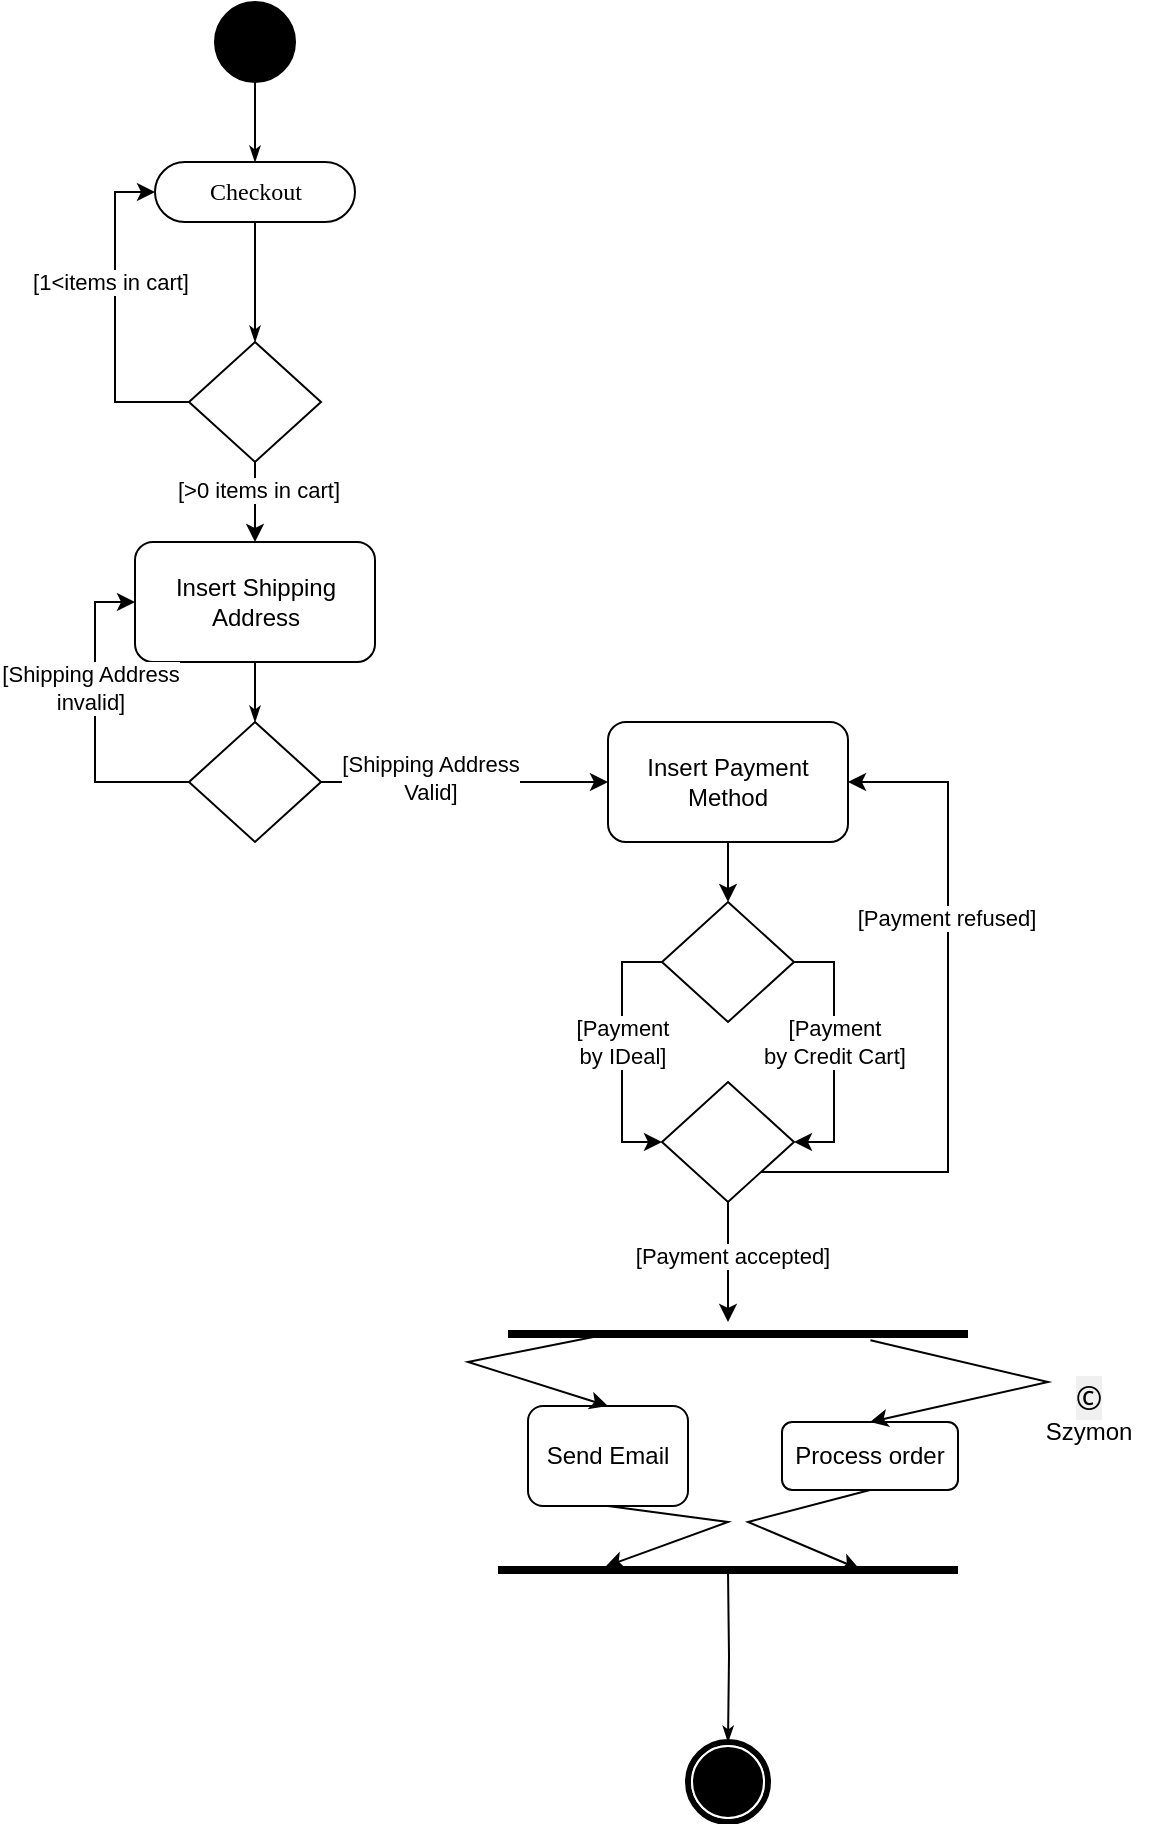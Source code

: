 <mxfile version="24.7.17">
  <diagram name="Page-1" id="0783ab3e-0a74-02c8-0abd-f7b4e66b4bec">
    <mxGraphModel dx="819" dy="426" grid="1" gridSize="10" guides="1" tooltips="1" connect="1" arrows="1" fold="1" page="1" pageScale="1" pageWidth="850" pageHeight="1100" background="none" math="0" shadow="0">
      <root>
        <mxCell id="0" />
        <mxCell id="1" parent="0" />
        <mxCell id="U-Rq0Vjozz2yiy6B-r0v-24" style="edgeStyle=orthogonalEdgeStyle;rounded=0;html=1;labelBackgroundColor=none;startArrow=none;startFill=0;startSize=5;endArrow=classicThin;endFill=1;endSize=5;jettySize=auto;orthogonalLoop=1;strokeWidth=1;fontFamily=Verdana;fontSize=12" edge="1" parent="1" source="U-Rq0Vjozz2yiy6B-r0v-25" target="U-Rq0Vjozz2yiy6B-r0v-26">
          <mxGeometry relative="1" as="geometry" />
        </mxCell>
        <mxCell id="U-Rq0Vjozz2yiy6B-r0v-25" value="" style="ellipse;whiteSpace=wrap;html=1;rounded=0;shadow=0;comic=0;labelBackgroundColor=none;strokeWidth=1;fillColor=#000000;fontFamily=Verdana;fontSize=12;align=center;" vertex="1" parent="1">
          <mxGeometry x="373.5" y="30" width="40" height="40" as="geometry" />
        </mxCell>
        <mxCell id="U-Rq0Vjozz2yiy6B-r0v-26" value="Checkout" style="rounded=1;whiteSpace=wrap;html=1;shadow=0;comic=0;labelBackgroundColor=none;strokeWidth=1;fontFamily=Verdana;fontSize=12;align=center;arcSize=50;" vertex="1" parent="1">
          <mxGeometry x="343.5" y="110" width="100" height="30" as="geometry" />
        </mxCell>
        <mxCell id="U-Rq0Vjozz2yiy6B-r0v-52" style="edgeStyle=orthogonalEdgeStyle;rounded=0;html=1;entryX=0.5;entryY=0;labelBackgroundColor=none;startArrow=none;startFill=0;startSize=5;endArrow=classicThin;endFill=1;endSize=5;jettySize=auto;orthogonalLoop=1;strokeWidth=1;fontFamily=Verdana;fontSize=12" edge="1" parent="1" source="U-Rq0Vjozz2yiy6B-r0v-26">
          <mxGeometry relative="1" as="geometry">
            <Array as="points">
              <mxPoint x="394" y="165" />
            </Array>
            <mxPoint x="393.5" y="200" as="targetPoint" />
          </mxGeometry>
        </mxCell>
        <mxCell id="U-Rq0Vjozz2yiy6B-r0v-61" value="" style="edgeStyle=orthogonalEdgeStyle;rounded=0;orthogonalLoop=1;jettySize=auto;html=1;entryX=0.5;entryY=0;entryDx=0;entryDy=0;" edge="1" parent="1" source="U-Rq0Vjozz2yiy6B-r0v-59" target="U-Rq0Vjozz2yiy6B-r0v-65">
          <mxGeometry relative="1" as="geometry">
            <mxPoint x="393.5" y="320" as="targetPoint" />
          </mxGeometry>
        </mxCell>
        <mxCell id="U-Rq0Vjozz2yiy6B-r0v-62" value="[&amp;gt;0 items in cart]" style="edgeLabel;html=1;align=center;verticalAlign=middle;resizable=0;points=[];" vertex="1" connectable="0" parent="U-Rq0Vjozz2yiy6B-r0v-61">
          <mxGeometry x="-0.302" relative="1" as="geometry">
            <mxPoint x="1" as="offset" />
          </mxGeometry>
        </mxCell>
        <mxCell id="U-Rq0Vjozz2yiy6B-r0v-63" style="edgeStyle=orthogonalEdgeStyle;rounded=0;orthogonalLoop=1;jettySize=auto;html=1;exitX=0;exitY=0.5;exitDx=0;exitDy=0;entryX=0;entryY=0.5;entryDx=0;entryDy=0;" edge="1" parent="1" source="U-Rq0Vjozz2yiy6B-r0v-59" target="U-Rq0Vjozz2yiy6B-r0v-26">
          <mxGeometry relative="1" as="geometry" />
        </mxCell>
        <mxCell id="U-Rq0Vjozz2yiy6B-r0v-64" value="&lt;div&gt;[1&amp;lt;items in cart]&lt;/div&gt;" style="edgeLabel;html=1;align=center;verticalAlign=middle;resizable=0;points=[];" vertex="1" connectable="0" parent="U-Rq0Vjozz2yiy6B-r0v-63">
          <mxGeometry x="0.309" y="1" relative="1" as="geometry">
            <mxPoint x="-2" y="9" as="offset" />
          </mxGeometry>
        </mxCell>
        <mxCell id="U-Rq0Vjozz2yiy6B-r0v-59" value="" style="rhombus;whiteSpace=wrap;html=1;" vertex="1" parent="1">
          <mxGeometry x="360.5" y="200" width="66" height="60" as="geometry" />
        </mxCell>
        <mxCell id="U-Rq0Vjozz2yiy6B-r0v-65" value="Insert Shipping Address" style="rounded=1;whiteSpace=wrap;html=1;" vertex="1" parent="1">
          <mxGeometry x="333.5" y="300" width="120" height="60" as="geometry" />
        </mxCell>
        <mxCell id="U-Rq0Vjozz2yiy6B-r0v-66" style="edgeStyle=orthogonalEdgeStyle;rounded=0;html=1;entryX=0.5;entryY=0;labelBackgroundColor=none;startArrow=none;startFill=0;startSize=5;endArrow=classicThin;endFill=1;endSize=5;jettySize=auto;orthogonalLoop=1;strokeWidth=1;fontFamily=Verdana;fontSize=12;exitX=0.5;exitY=1;exitDx=0;exitDy=0;entryDx=0;entryDy=0;" edge="1" parent="1" source="U-Rq0Vjozz2yiy6B-r0v-65" target="U-Rq0Vjozz2yiy6B-r0v-69">
          <mxGeometry relative="1" as="geometry">
            <mxPoint x="384" y="375" as="sourcePoint" />
            <mxPoint x="383.5" y="435" as="targetPoint" />
          </mxGeometry>
        </mxCell>
        <mxCell id="U-Rq0Vjozz2yiy6B-r0v-67" style="edgeStyle=orthogonalEdgeStyle;rounded=0;orthogonalLoop=1;jettySize=auto;html=1;exitX=0;exitY=0.5;exitDx=0;exitDy=0;entryX=0;entryY=0.5;entryDx=0;entryDy=0;" edge="1" parent="1" source="U-Rq0Vjozz2yiy6B-r0v-69" target="U-Rq0Vjozz2yiy6B-r0v-65">
          <mxGeometry relative="1" as="geometry">
            <mxPoint x="334" y="360" as="targetPoint" />
          </mxGeometry>
        </mxCell>
        <mxCell id="U-Rq0Vjozz2yiy6B-r0v-68" value="[Shipping Address&lt;div&gt;invalid]&lt;br&gt;&lt;/div&gt;" style="edgeLabel;html=1;align=center;verticalAlign=middle;resizable=0;points=[];" vertex="1" connectable="0" parent="U-Rq0Vjozz2yiy6B-r0v-67">
          <mxGeometry x="0.309" y="1" relative="1" as="geometry">
            <mxPoint x="-2" y="9" as="offset" />
          </mxGeometry>
        </mxCell>
        <mxCell id="U-Rq0Vjozz2yiy6B-r0v-71" value="" style="edgeStyle=orthogonalEdgeStyle;rounded=0;orthogonalLoop=1;jettySize=auto;html=1;" edge="1" parent="1" source="U-Rq0Vjozz2yiy6B-r0v-69" target="U-Rq0Vjozz2yiy6B-r0v-70">
          <mxGeometry relative="1" as="geometry" />
        </mxCell>
        <mxCell id="U-Rq0Vjozz2yiy6B-r0v-72" value="&lt;div&gt;[Shipping Address&lt;/div&gt;&lt;div&gt;Valid]&lt;/div&gt;" style="edgeLabel;html=1;align=center;verticalAlign=middle;resizable=0;points=[];" vertex="1" connectable="0" parent="U-Rq0Vjozz2yiy6B-r0v-71">
          <mxGeometry x="-0.25" y="2" relative="1" as="geometry">
            <mxPoint as="offset" />
          </mxGeometry>
        </mxCell>
        <mxCell id="U-Rq0Vjozz2yiy6B-r0v-69" value="" style="rhombus;whiteSpace=wrap;html=1;" vertex="1" parent="1">
          <mxGeometry x="360.5" y="390" width="66" height="60" as="geometry" />
        </mxCell>
        <mxCell id="U-Rq0Vjozz2yiy6B-r0v-77" value="" style="edgeStyle=orthogonalEdgeStyle;rounded=0;orthogonalLoop=1;jettySize=auto;html=1;" edge="1" parent="1" source="U-Rq0Vjozz2yiy6B-r0v-70" target="U-Rq0Vjozz2yiy6B-r0v-76">
          <mxGeometry relative="1" as="geometry" />
        </mxCell>
        <mxCell id="U-Rq0Vjozz2yiy6B-r0v-70" value="&lt;div&gt;Insert Payment&lt;/div&gt;&lt;div&gt;Method&lt;br&gt;&lt;/div&gt;" style="rounded=1;whiteSpace=wrap;html=1;" vertex="1" parent="1">
          <mxGeometry x="570" y="390" width="120" height="60" as="geometry" />
        </mxCell>
        <mxCell id="U-Rq0Vjozz2yiy6B-r0v-79" value="" style="edgeStyle=orthogonalEdgeStyle;rounded=0;orthogonalLoop=1;jettySize=auto;html=1;entryX=0;entryY=0.5;entryDx=0;entryDy=0;exitX=0;exitY=0.5;exitDx=0;exitDy=0;" edge="1" parent="1" source="U-Rq0Vjozz2yiy6B-r0v-76" target="U-Rq0Vjozz2yiy6B-r0v-85">
          <mxGeometry relative="1" as="geometry">
            <mxPoint x="485.0" y="560" as="targetPoint" />
          </mxGeometry>
        </mxCell>
        <mxCell id="U-Rq0Vjozz2yiy6B-r0v-83" value="&lt;div&gt;[Payment&lt;/div&gt;&lt;div&gt;by IDeal]&lt;br&gt;&lt;/div&gt;" style="edgeLabel;html=1;align=center;verticalAlign=middle;resizable=0;points=[];" vertex="1" connectable="0" parent="U-Rq0Vjozz2yiy6B-r0v-79">
          <mxGeometry x="-0.373" relative="1" as="geometry">
            <mxPoint y="19" as="offset" />
          </mxGeometry>
        </mxCell>
        <mxCell id="U-Rq0Vjozz2yiy6B-r0v-81" value="[Payment&lt;div&gt;by Credit Cart]&lt;br&gt;&lt;/div&gt;" style="edgeStyle=orthogonalEdgeStyle;rounded=0;orthogonalLoop=1;jettySize=auto;html=1;entryX=1;entryY=0.5;entryDx=0;entryDy=0;exitX=1;exitY=0.5;exitDx=0;exitDy=0;" edge="1" parent="1" source="U-Rq0Vjozz2yiy6B-r0v-76" target="U-Rq0Vjozz2yiy6B-r0v-85">
          <mxGeometry x="-0.077" relative="1" as="geometry">
            <mxPoint x="690.0" y="560" as="targetPoint" />
            <mxPoint as="offset" />
          </mxGeometry>
        </mxCell>
        <mxCell id="U-Rq0Vjozz2yiy6B-r0v-76" value="" style="rhombus;whiteSpace=wrap;html=1;" vertex="1" parent="1">
          <mxGeometry x="597" y="480" width="66" height="60" as="geometry" />
        </mxCell>
        <mxCell id="U-Rq0Vjozz2yiy6B-r0v-88" value="" style="edgeStyle=orthogonalEdgeStyle;rounded=0;orthogonalLoop=1;jettySize=auto;html=1;entryX=1;entryY=0.5;entryDx=0;entryDy=0;exitX=1;exitY=1;exitDx=0;exitDy=0;" edge="1" parent="1" source="U-Rq0Vjozz2yiy6B-r0v-85" target="U-Rq0Vjozz2yiy6B-r0v-70">
          <mxGeometry relative="1" as="geometry">
            <mxPoint x="808.97" y="620" as="sourcePoint" />
            <mxPoint x="759.97" y="420" as="targetPoint" />
            <Array as="points">
              <mxPoint x="740" y="615" />
              <mxPoint x="740" y="420" />
            </Array>
          </mxGeometry>
        </mxCell>
        <mxCell id="U-Rq0Vjozz2yiy6B-r0v-89" value="[Payment refused]" style="edgeLabel;html=1;align=center;verticalAlign=middle;resizable=0;points=[];" vertex="1" connectable="0" parent="U-Rq0Vjozz2yiy6B-r0v-88">
          <mxGeometry x="0.302" y="1" relative="1" as="geometry">
            <mxPoint as="offset" />
          </mxGeometry>
        </mxCell>
        <mxCell id="U-Rq0Vjozz2yiy6B-r0v-85" value="" style="rhombus;whiteSpace=wrap;html=1;" vertex="1" parent="1">
          <mxGeometry x="597" y="570" width="66" height="60" as="geometry" />
        </mxCell>
        <mxCell id="U-Rq0Vjozz2yiy6B-r0v-90" value="Send Email" style="rounded=1;whiteSpace=wrap;html=1;" vertex="1" parent="1">
          <mxGeometry x="530" y="732" width="80" height="50" as="geometry" />
        </mxCell>
        <mxCell id="U-Rq0Vjozz2yiy6B-r0v-91" value="" style="rounded=0;orthogonalLoop=1;jettySize=auto;html=1;edgeStyle=orthogonalEdgeStyle;" edge="1" parent="1" source="U-Rq0Vjozz2yiy6B-r0v-85">
          <mxGeometry relative="1" as="geometry">
            <mxPoint x="790" y="620" as="sourcePoint" />
            <mxPoint x="630" y="690" as="targetPoint" />
          </mxGeometry>
        </mxCell>
        <mxCell id="U-Rq0Vjozz2yiy6B-r0v-92" value="[Payment accepted]" style="edgeLabel;html=1;align=center;verticalAlign=middle;resizable=0;points=[];" vertex="1" connectable="0" parent="U-Rq0Vjozz2yiy6B-r0v-91">
          <mxGeometry x="0.302" y="1" relative="1" as="geometry">
            <mxPoint y="-12" as="offset" />
          </mxGeometry>
        </mxCell>
        <mxCell id="U-Rq0Vjozz2yiy6B-r0v-95" value="" style="line;strokeWidth=4;fillColor=none;align=left;verticalAlign=middle;spacingTop=-1;spacingLeft=3;spacingRight=3;rotatable=0;labelPosition=right;points=[];portConstraint=eastwest;strokeColor=inherit;" vertex="1" parent="1">
          <mxGeometry x="520" y="692" width="230" height="8" as="geometry" />
        </mxCell>
        <mxCell id="U-Rq0Vjozz2yiy6B-r0v-98" value="" style="line;strokeWidth=4;fillColor=none;align=left;verticalAlign=middle;spacingTop=-1;spacingLeft=3;spacingRight=3;rotatable=0;labelPosition=right;points=[];portConstraint=eastwest;strokeColor=inherit;" vertex="1" parent="1">
          <mxGeometry x="515" y="810" width="230" height="8" as="geometry" />
        </mxCell>
        <mxCell id="U-Rq0Vjozz2yiy6B-r0v-99" value="Process order" style="rounded=1;whiteSpace=wrap;html=1;" vertex="1" parent="1">
          <mxGeometry x="657" y="740" width="88" height="34" as="geometry" />
        </mxCell>
        <mxCell id="U-Rq0Vjozz2yiy6B-r0v-100" value="" style="endArrow=classic;html=1;rounded=0;exitX=0.21;exitY=0.543;exitDx=0;exitDy=0;exitPerimeter=0;entryX=0.5;entryY=0;entryDx=0;entryDy=0;" edge="1" parent="1" source="U-Rq0Vjozz2yiy6B-r0v-95" target="U-Rq0Vjozz2yiy6B-r0v-90">
          <mxGeometry width="50" height="50" relative="1" as="geometry">
            <mxPoint x="590" y="860" as="sourcePoint" />
            <mxPoint x="640" y="810" as="targetPoint" />
            <Array as="points">
              <mxPoint x="500" y="710" />
            </Array>
          </mxGeometry>
        </mxCell>
        <mxCell id="U-Rq0Vjozz2yiy6B-r0v-101" value="" style="endArrow=classic;html=1;rounded=0;entryX=0.5;entryY=0;entryDx=0;entryDy=0;exitX=0.788;exitY=0.888;exitDx=0;exitDy=0;exitPerimeter=0;" edge="1" parent="1" source="U-Rq0Vjozz2yiy6B-r0v-95" target="U-Rq0Vjozz2yiy6B-r0v-99">
          <mxGeometry width="50" height="50" relative="1" as="geometry">
            <mxPoint x="692" y="690" as="sourcePoint" />
            <mxPoint x="580" y="750" as="targetPoint" />
            <Array as="points">
              <mxPoint x="790" y="720" />
            </Array>
          </mxGeometry>
        </mxCell>
        <mxCell id="U-Rq0Vjozz2yiy6B-r0v-102" value="" style="endArrow=classic;html=1;rounded=0;exitX=0.5;exitY=1;exitDx=0;exitDy=0;entryX=0.786;entryY=0.448;entryDx=0;entryDy=0;entryPerimeter=0;" edge="1" parent="1" source="U-Rq0Vjozz2yiy6B-r0v-99" target="U-Rq0Vjozz2yiy6B-r0v-98">
          <mxGeometry width="50" height="50" relative="1" as="geometry">
            <mxPoint x="702" y="708" as="sourcePoint" />
            <mxPoint x="704" y="750" as="targetPoint" />
            <Array as="points">
              <mxPoint x="640" y="790" />
            </Array>
          </mxGeometry>
        </mxCell>
        <mxCell id="U-Rq0Vjozz2yiy6B-r0v-103" value="" style="endArrow=classic;html=1;rounded=0;exitX=0.5;exitY=1;exitDx=0;exitDy=0;entryX=0.234;entryY=0.276;entryDx=0;entryDy=0;entryPerimeter=0;" edge="1" parent="1" source="U-Rq0Vjozz2yiy6B-r0v-90" target="U-Rq0Vjozz2yiy6B-r0v-98">
          <mxGeometry width="50" height="50" relative="1" as="geometry">
            <mxPoint x="704" y="784" as="sourcePoint" />
            <mxPoint x="706" y="824" as="targetPoint" />
            <Array as="points">
              <mxPoint x="630" y="790" />
            </Array>
          </mxGeometry>
        </mxCell>
        <mxCell id="U-Rq0Vjozz2yiy6B-r0v-105" style="edgeStyle=orthogonalEdgeStyle;rounded=0;html=1;labelBackgroundColor=none;startArrow=none;startFill=0;startSize=5;endArrow=classicThin;endFill=1;endSize=5;jettySize=auto;orthogonalLoop=1;strokeWidth=1;fontFamily=Verdana;fontSize=12;" edge="1" parent="1" target="U-Rq0Vjozz2yiy6B-r0v-107">
          <mxGeometry relative="1" as="geometry">
            <mxPoint x="630" y="814" as="sourcePoint" />
          </mxGeometry>
        </mxCell>
        <mxCell id="U-Rq0Vjozz2yiy6B-r0v-107" value="" style="shape=mxgraph.bpmn.shape;html=1;verticalLabelPosition=bottom;labelBackgroundColor=#ffffff;verticalAlign=top;perimeter=ellipsePerimeter;outline=end;symbol=terminate;rounded=0;shadow=0;comic=0;strokeWidth=1;fontFamily=Verdana;fontSize=12;align=center;" vertex="1" parent="1">
          <mxGeometry x="610" y="900" width="40" height="40" as="geometry" />
        </mxCell>
        <mxCell id="U-Rq0Vjozz2yiy6B-r0v-108" value="&lt;span style=&quot;font-family: &amp;quot;gg sans&amp;quot;, &amp;quot;Noto Sans&amp;quot;, &amp;quot;Helvetica Neue&amp;quot;, Helvetica, Arial, sans-serif, &amp;quot;Apple Symbols&amp;quot;; font-size: 16px; font-style: normal; font-variant-ligatures: normal; font-variant-caps: normal; font-weight: 400; letter-spacing: normal; text-align: left; text-indent: 0px; text-transform: none; word-spacing: 0px; -webkit-text-stroke-width: 0px; white-space: break-spaces; background-color: oklab(0.085 0.0 0.0 / 0.06); text-decoration-thickness: initial; text-decoration-style: initial; text-decoration-color: initial; display: inline !important; float: none;&quot;&gt;©&lt;/span&gt; Szymon" style="text;html=1;align=center;verticalAlign=middle;resizable=0;points=[];autosize=1;strokeColor=none;fillColor=none;" vertex="1" parent="1">
          <mxGeometry x="770" y="720" width="80" height="30" as="geometry" />
        </mxCell>
      </root>
    </mxGraphModel>
  </diagram>
</mxfile>
